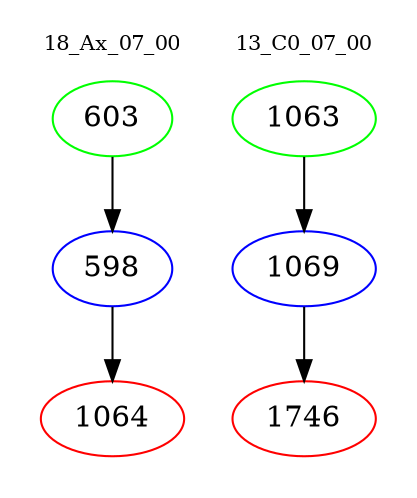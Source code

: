 digraph{
subgraph cluster_0 {
color = white
label = "18_Ax_07_00";
fontsize=10;
T0_603 [label="603", color="green"]
T0_603 -> T0_598 [color="black"]
T0_598 [label="598", color="blue"]
T0_598 -> T0_1064 [color="black"]
T0_1064 [label="1064", color="red"]
}
subgraph cluster_1 {
color = white
label = "13_C0_07_00";
fontsize=10;
T1_1063 [label="1063", color="green"]
T1_1063 -> T1_1069 [color="black"]
T1_1069 [label="1069", color="blue"]
T1_1069 -> T1_1746 [color="black"]
T1_1746 [label="1746", color="red"]
}
}
